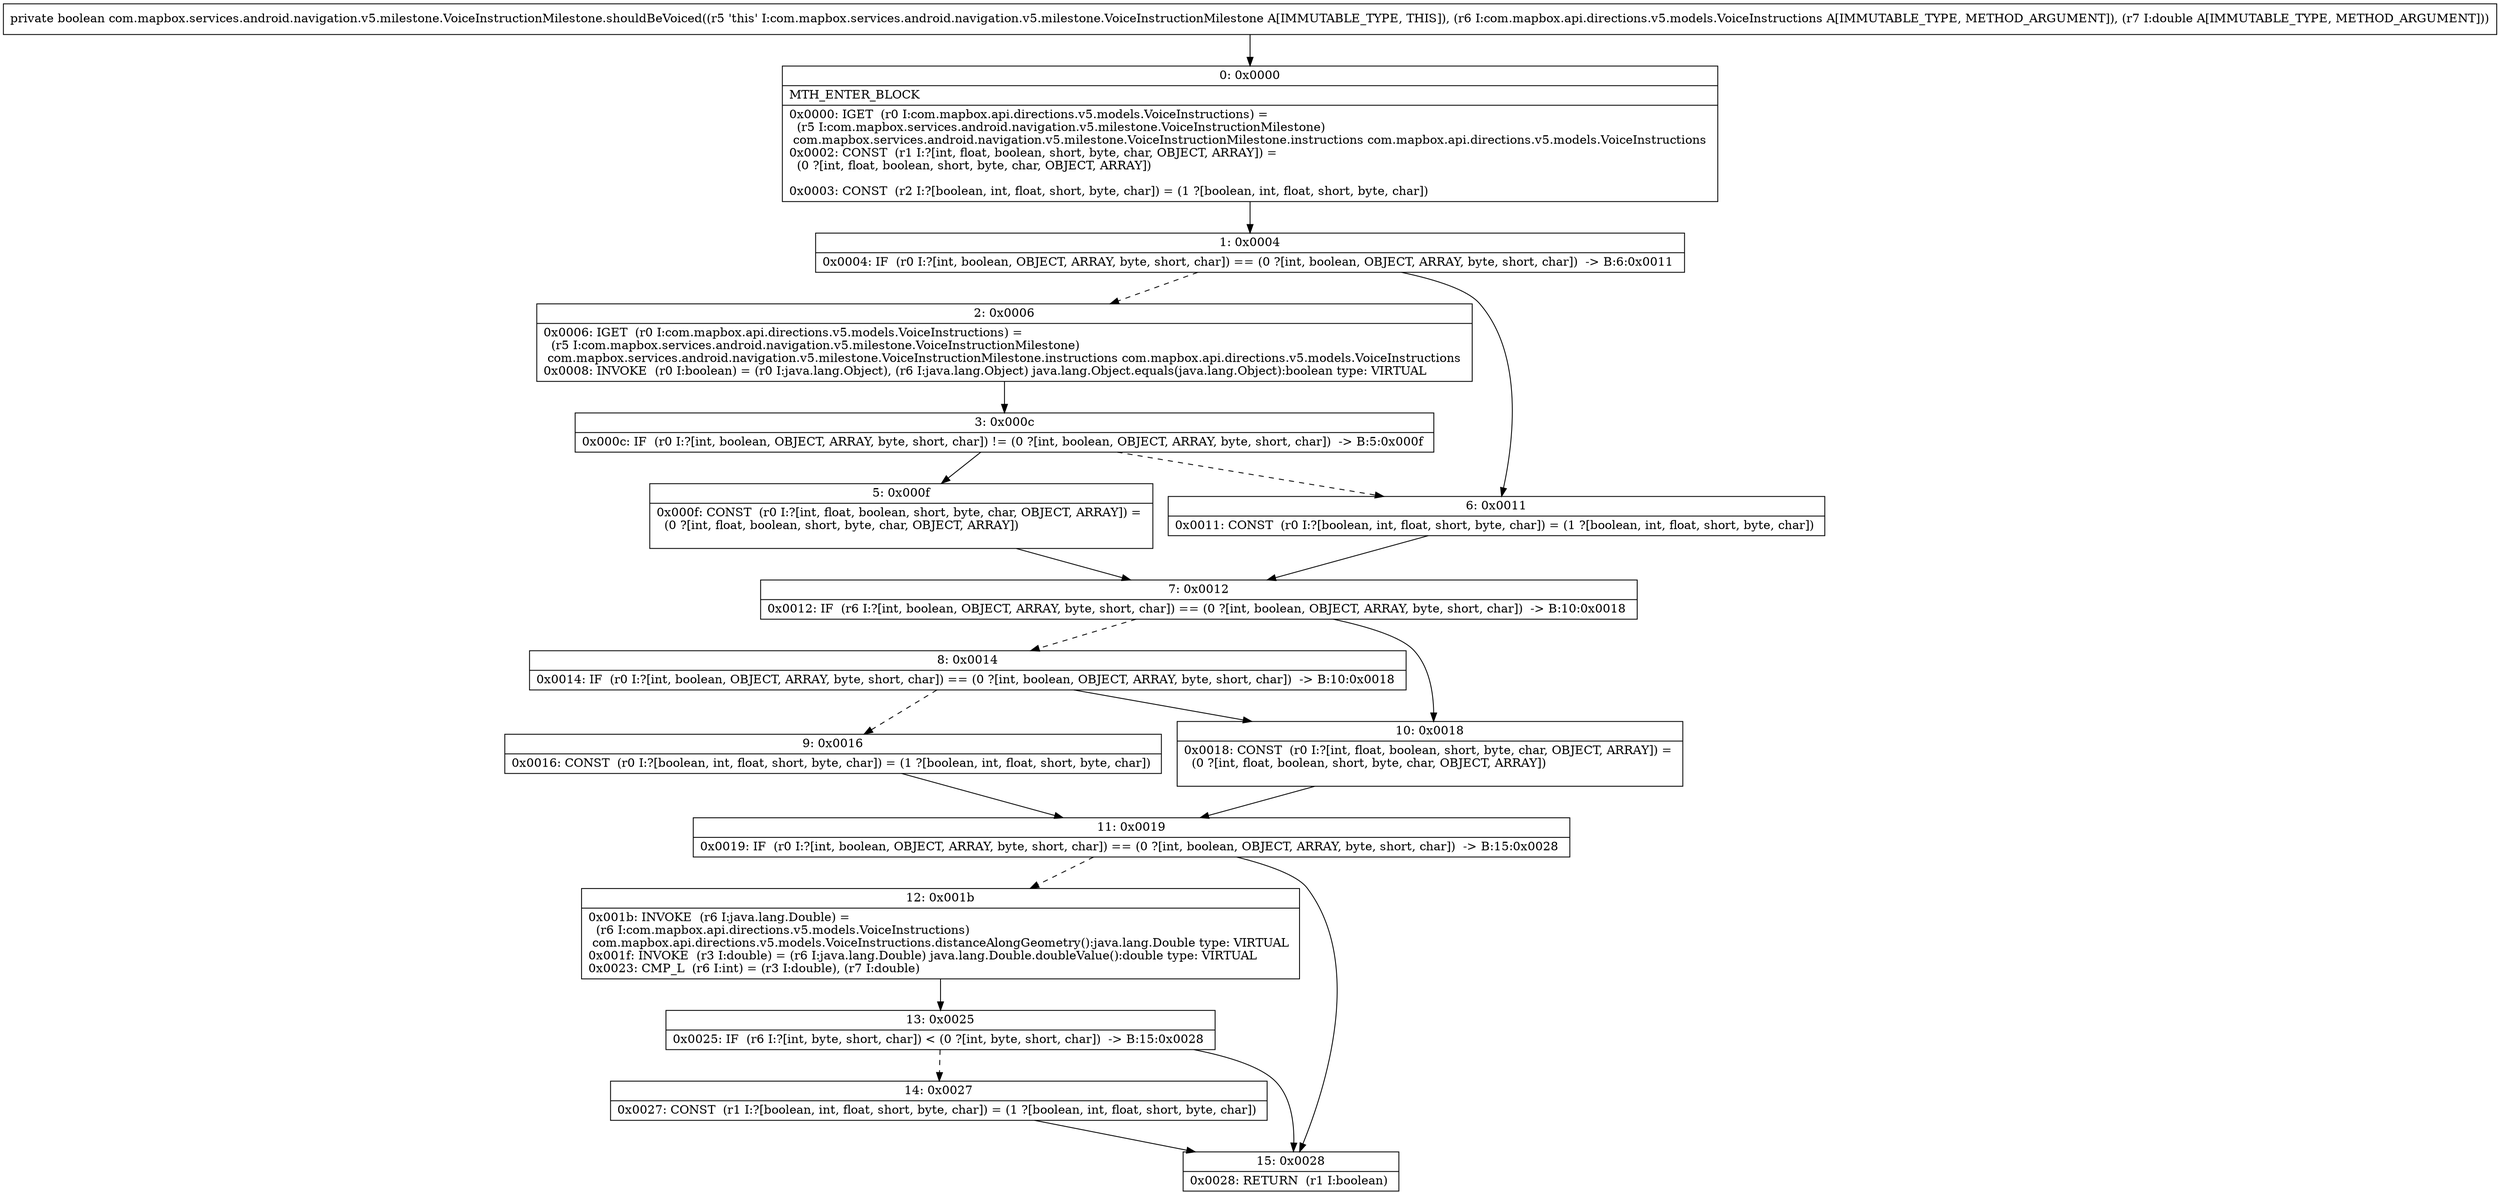 digraph "CFG forcom.mapbox.services.android.navigation.v5.milestone.VoiceInstructionMilestone.shouldBeVoiced(Lcom\/mapbox\/api\/directions\/v5\/models\/VoiceInstructions;D)Z" {
Node_0 [shape=record,label="{0\:\ 0x0000|MTH_ENTER_BLOCK\l|0x0000: IGET  (r0 I:com.mapbox.api.directions.v5.models.VoiceInstructions) = \l  (r5 I:com.mapbox.services.android.navigation.v5.milestone.VoiceInstructionMilestone)\l com.mapbox.services.android.navigation.v5.milestone.VoiceInstructionMilestone.instructions com.mapbox.api.directions.v5.models.VoiceInstructions \l0x0002: CONST  (r1 I:?[int, float, boolean, short, byte, char, OBJECT, ARRAY]) = \l  (0 ?[int, float, boolean, short, byte, char, OBJECT, ARRAY])\l \l0x0003: CONST  (r2 I:?[boolean, int, float, short, byte, char]) = (1 ?[boolean, int, float, short, byte, char]) \l}"];
Node_1 [shape=record,label="{1\:\ 0x0004|0x0004: IF  (r0 I:?[int, boolean, OBJECT, ARRAY, byte, short, char]) == (0 ?[int, boolean, OBJECT, ARRAY, byte, short, char])  \-\> B:6:0x0011 \l}"];
Node_2 [shape=record,label="{2\:\ 0x0006|0x0006: IGET  (r0 I:com.mapbox.api.directions.v5.models.VoiceInstructions) = \l  (r5 I:com.mapbox.services.android.navigation.v5.milestone.VoiceInstructionMilestone)\l com.mapbox.services.android.navigation.v5.milestone.VoiceInstructionMilestone.instructions com.mapbox.api.directions.v5.models.VoiceInstructions \l0x0008: INVOKE  (r0 I:boolean) = (r0 I:java.lang.Object), (r6 I:java.lang.Object) java.lang.Object.equals(java.lang.Object):boolean type: VIRTUAL \l}"];
Node_3 [shape=record,label="{3\:\ 0x000c|0x000c: IF  (r0 I:?[int, boolean, OBJECT, ARRAY, byte, short, char]) != (0 ?[int, boolean, OBJECT, ARRAY, byte, short, char])  \-\> B:5:0x000f \l}"];
Node_5 [shape=record,label="{5\:\ 0x000f|0x000f: CONST  (r0 I:?[int, float, boolean, short, byte, char, OBJECT, ARRAY]) = \l  (0 ?[int, float, boolean, short, byte, char, OBJECT, ARRAY])\l \l}"];
Node_6 [shape=record,label="{6\:\ 0x0011|0x0011: CONST  (r0 I:?[boolean, int, float, short, byte, char]) = (1 ?[boolean, int, float, short, byte, char]) \l}"];
Node_7 [shape=record,label="{7\:\ 0x0012|0x0012: IF  (r6 I:?[int, boolean, OBJECT, ARRAY, byte, short, char]) == (0 ?[int, boolean, OBJECT, ARRAY, byte, short, char])  \-\> B:10:0x0018 \l}"];
Node_8 [shape=record,label="{8\:\ 0x0014|0x0014: IF  (r0 I:?[int, boolean, OBJECT, ARRAY, byte, short, char]) == (0 ?[int, boolean, OBJECT, ARRAY, byte, short, char])  \-\> B:10:0x0018 \l}"];
Node_9 [shape=record,label="{9\:\ 0x0016|0x0016: CONST  (r0 I:?[boolean, int, float, short, byte, char]) = (1 ?[boolean, int, float, short, byte, char]) \l}"];
Node_10 [shape=record,label="{10\:\ 0x0018|0x0018: CONST  (r0 I:?[int, float, boolean, short, byte, char, OBJECT, ARRAY]) = \l  (0 ?[int, float, boolean, short, byte, char, OBJECT, ARRAY])\l \l}"];
Node_11 [shape=record,label="{11\:\ 0x0019|0x0019: IF  (r0 I:?[int, boolean, OBJECT, ARRAY, byte, short, char]) == (0 ?[int, boolean, OBJECT, ARRAY, byte, short, char])  \-\> B:15:0x0028 \l}"];
Node_12 [shape=record,label="{12\:\ 0x001b|0x001b: INVOKE  (r6 I:java.lang.Double) = \l  (r6 I:com.mapbox.api.directions.v5.models.VoiceInstructions)\l com.mapbox.api.directions.v5.models.VoiceInstructions.distanceAlongGeometry():java.lang.Double type: VIRTUAL \l0x001f: INVOKE  (r3 I:double) = (r6 I:java.lang.Double) java.lang.Double.doubleValue():double type: VIRTUAL \l0x0023: CMP_L  (r6 I:int) = (r3 I:double), (r7 I:double) \l}"];
Node_13 [shape=record,label="{13\:\ 0x0025|0x0025: IF  (r6 I:?[int, byte, short, char]) \< (0 ?[int, byte, short, char])  \-\> B:15:0x0028 \l}"];
Node_14 [shape=record,label="{14\:\ 0x0027|0x0027: CONST  (r1 I:?[boolean, int, float, short, byte, char]) = (1 ?[boolean, int, float, short, byte, char]) \l}"];
Node_15 [shape=record,label="{15\:\ 0x0028|0x0028: RETURN  (r1 I:boolean) \l}"];
MethodNode[shape=record,label="{private boolean com.mapbox.services.android.navigation.v5.milestone.VoiceInstructionMilestone.shouldBeVoiced((r5 'this' I:com.mapbox.services.android.navigation.v5.milestone.VoiceInstructionMilestone A[IMMUTABLE_TYPE, THIS]), (r6 I:com.mapbox.api.directions.v5.models.VoiceInstructions A[IMMUTABLE_TYPE, METHOD_ARGUMENT]), (r7 I:double A[IMMUTABLE_TYPE, METHOD_ARGUMENT])) }"];
MethodNode -> Node_0;
Node_0 -> Node_1;
Node_1 -> Node_2[style=dashed];
Node_1 -> Node_6;
Node_2 -> Node_3;
Node_3 -> Node_5;
Node_3 -> Node_6[style=dashed];
Node_5 -> Node_7;
Node_6 -> Node_7;
Node_7 -> Node_8[style=dashed];
Node_7 -> Node_10;
Node_8 -> Node_9[style=dashed];
Node_8 -> Node_10;
Node_9 -> Node_11;
Node_10 -> Node_11;
Node_11 -> Node_12[style=dashed];
Node_11 -> Node_15;
Node_12 -> Node_13;
Node_13 -> Node_14[style=dashed];
Node_13 -> Node_15;
Node_14 -> Node_15;
}

